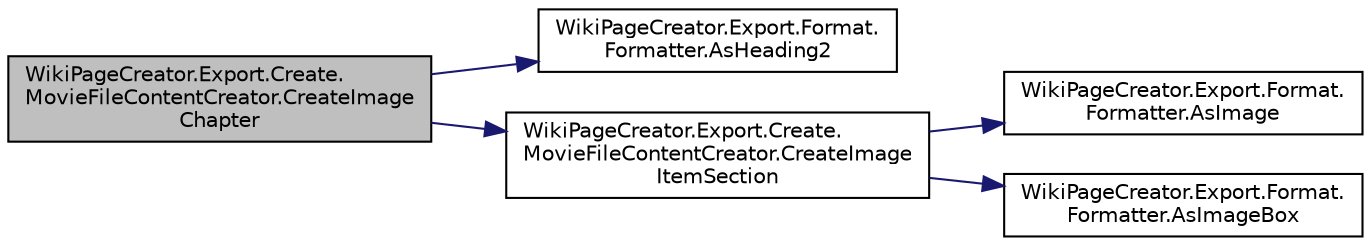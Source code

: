 digraph "WikiPageCreator.Export.Create.MovieFileContentCreator.CreateImageChapter"
{
 // LATEX_PDF_SIZE
  edge [fontname="Helvetica",fontsize="10",labelfontname="Helvetica",labelfontsize="10"];
  node [fontname="Helvetica",fontsize="10",shape=record];
  rankdir="LR";
  Node1 [label="WikiPageCreator.Export.Create.\lMovieFileContentCreator.CreateImage\lChapter",height=0.2,width=0.4,color="black", fillcolor="grey75", style="filled", fontcolor="black",tooltip="Creates the formatted image chapter of the movie page."];
  Node1 -> Node2 [color="midnightblue",fontsize="10",style="solid",fontname="Helvetica"];
  Node2 [label="WikiPageCreator.Export.Format.\lFormatter.AsHeading2",height=0.2,width=0.4,color="black", fillcolor="white", style="filled",URL="$d3/d2c/class_wiki_page_creator_1_1_export_1_1_format_1_1_formatter.html#a798f74c62024dd440563e736f818186c",tooltip="Formats the given text as a level 2 heading."];
  Node1 -> Node3 [color="midnightblue",fontsize="10",style="solid",fontname="Helvetica"];
  Node3 [label="WikiPageCreator.Export.Create.\lMovieFileContentCreator.CreateImage\lItemSection",height=0.2,width=0.4,color="black", fillcolor="white", style="filled",URL="$d3/d8e/class_wiki_page_creator_1_1_export_1_1_create_1_1_movie_file_content_creator.html#a6a1a2b0fef698c606ca5df92852d8757",tooltip="Creates a formatted image section of the movie page."];
  Node3 -> Node4 [color="midnightblue",fontsize="10",style="solid",fontname="Helvetica"];
  Node4 [label="WikiPageCreator.Export.Format.\lFormatter.AsImage",height=0.2,width=0.4,color="black", fillcolor="white", style="filled",URL="$d3/d2c/class_wiki_page_creator_1_1_export_1_1_format_1_1_formatter.html#ab089a176dccb3c7b970e5031f7be5c46",tooltip="Formats the given parameters as an image."];
  Node3 -> Node5 [color="midnightblue",fontsize="10",style="solid",fontname="Helvetica"];
  Node5 [label="WikiPageCreator.Export.Format.\lFormatter.AsImageBox",height=0.2,width=0.4,color="black", fillcolor="white", style="filled",URL="$d3/d2c/class_wiki_page_creator_1_1_export_1_1_format_1_1_formatter.html#a3d8f90ede0ea370d5fcea1543f3a3bf5",tooltip="Formats the given imagelink as an imagebox."];
}
